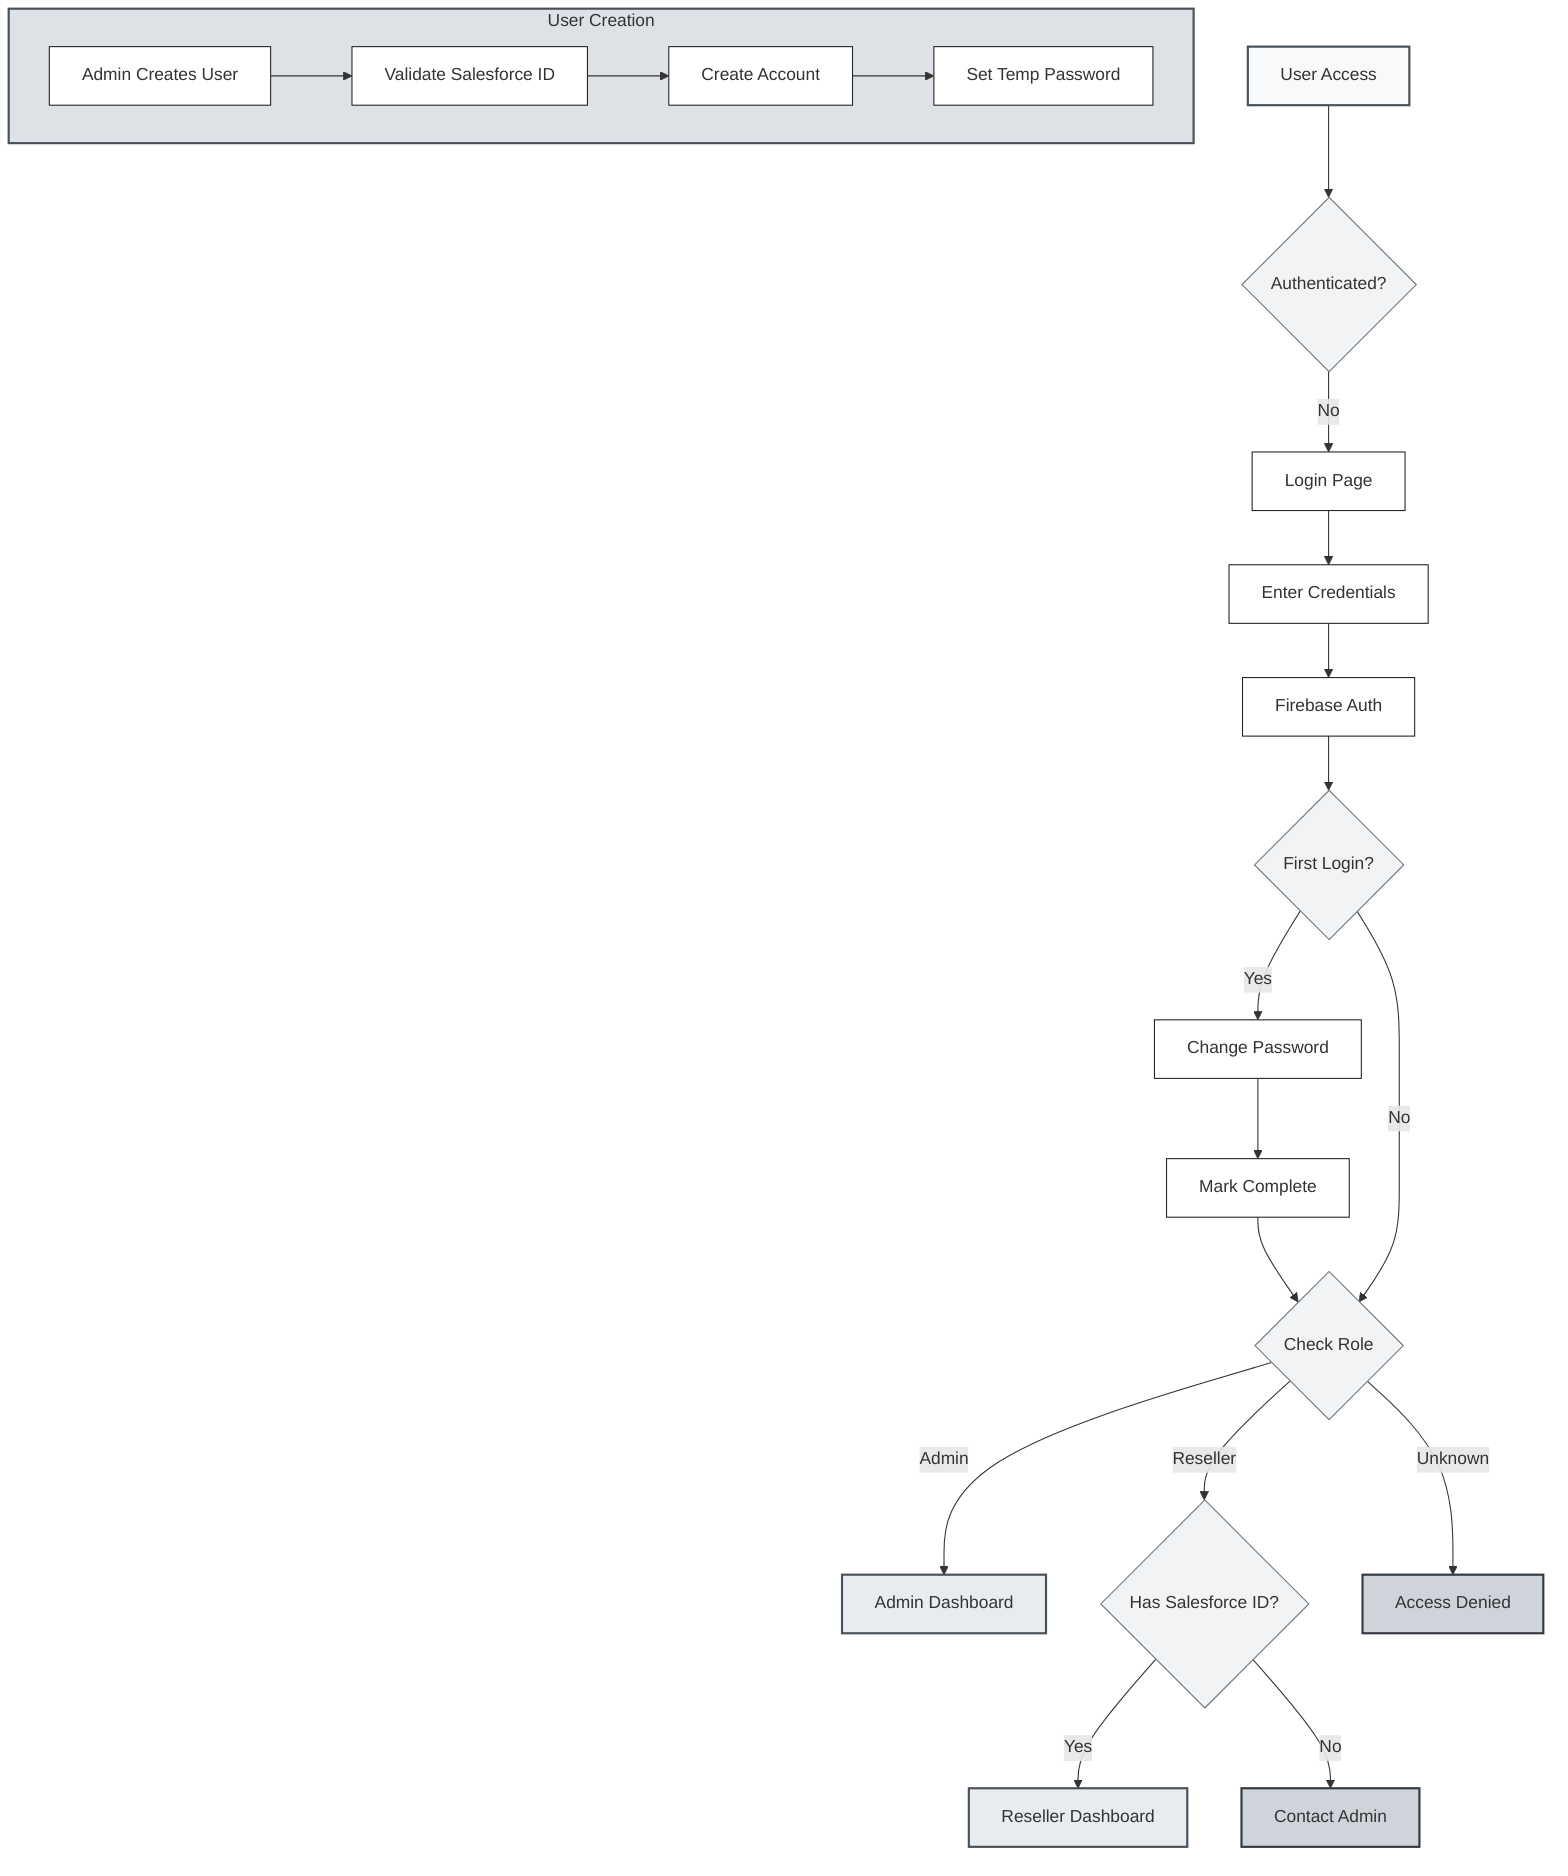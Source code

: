 flowchart TD
    A[User Access] --> B{Authenticated?}
    B -->|No| C[Login Page]
    C --> D[Enter Credentials]
    D --> E[Firebase Auth]
    E --> F{First Login?}
    
    F -->|Yes| G[Change Password]
    G --> H[Mark Complete]
    H --> I{Check Role}
    
    F -->|No| I{Check Role}
    
    I -->|Admin| J[Admin Dashboard]
    I -->|Reseller| K{Has Salesforce ID?}
    I -->|Unknown| L[Access Denied]
    
    K -->|Yes| M[Reseller Dashboard]
    K -->|No| N[Contact Admin]
    
    %% User Creation (Simplified)
    subgraph UC[User Creation]
        O[Admin Creates User]
        P[Validate Salesforce ID]
        Q[Create Account]
        R[Set Temp Password]
    end
    
    O --> P --> Q --> R
    
    %% Styling - Professional Grayscale
    style A fill:#f8f9fa,stroke:#495057,stroke-width:2px
    style J fill:#e9ecef,stroke:#495057,stroke-width:2px
    style M fill:#e9ecef,stroke:#495057,stroke-width:2px
    style UC fill:#dee2e6,stroke:#495057,stroke-width:2px
    style L fill:#ced4da,stroke:#343a40,stroke-width:2px
    style N fill:#ced4da,stroke:#343a40,stroke-width:2px
    
    style B fill:#f1f3f4,stroke:#6c757d,stroke-width:1px
    style F fill:#f1f3f4,stroke:#6c757d,stroke-width:1px
    style I fill:#f1f3f4,stroke:#6c757d,stroke-width:1px
    style K fill:#f1f3f4,stroke:#6c757d,stroke-width:1px
    
    style C fill:#ffffff,stroke:#212529,stroke-width:1px
    style D fill:#ffffff,stroke:#212529,stroke-width:1px
    style E fill:#ffffff,stroke:#212529,stroke-width:1px
    style G fill:#ffffff,stroke:#212529,stroke-width:1px
    style H fill:#ffffff,stroke:#212529,stroke-width:1px
    style O fill:#ffffff,stroke:#212529,stroke-width:1px
    style P fill:#ffffff,stroke:#212529,stroke-width:1px
    style Q fill:#ffffff,stroke:#212529,stroke-width:1px
    style R fill:#ffffff,stroke:#212529,stroke-width:1px